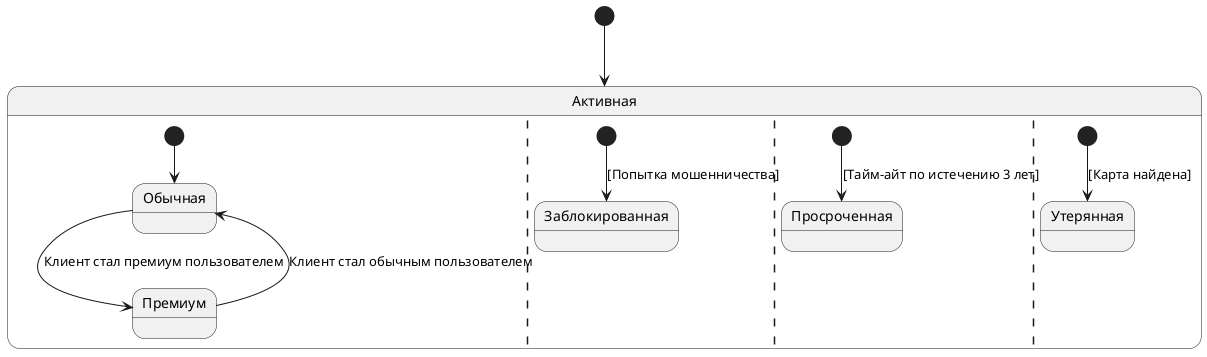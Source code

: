 @startuml
[*] --> Активная
state Активная {
    [*] --> Обычная
    Обычная --> Премиум : Клиент стал премиум пользователем
    Премиум --> Обычная : Клиент стал обычным пользователем
    ||
    [*] --> Заблокированная : [Попытка мошенничества]
    ||
    [*] --> Просроченная : [Тайм-айт по истечению 3 лет]
    ||
    [*] --> Утерянная : [Карта найдена]
}
@enduml